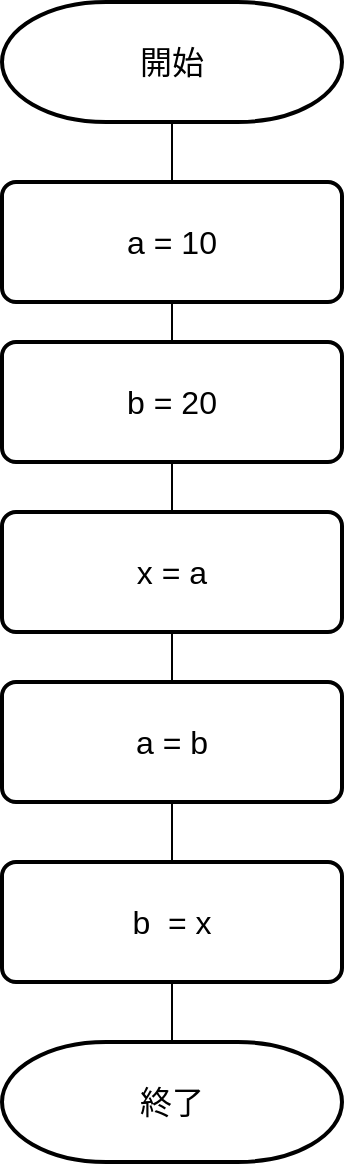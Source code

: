 <mxfile version="11.0.7" type="google"><diagram id="J0GBB7F0seybzSHkzvsc" name="Page-1"><mxGraphModel dx="1299" dy="747" grid="1" gridSize="10" guides="1" tooltips="1" connect="1" arrows="1" fold="1" page="1" pageScale="1" pageWidth="827" pageHeight="1169" math="0" shadow="0"><root><mxCell id="0"/><mxCell id="1" parent="0"/><mxCell id="NEUgytsn4VsizvKrWORE-8" value="" style="endArrow=none;html=1;entryX=0.5;entryY=1;entryDx=0;entryDy=0;entryPerimeter=0;" edge="1" parent="1" source="NEUgytsn4VsizvKrWORE-7" target="NEUgytsn4VsizvKrWORE-6"><mxGeometry width="50" height="50" relative="1" as="geometry"><mxPoint x="280" y="570" as="sourcePoint"/><mxPoint x="330" y="520" as="targetPoint"/></mxGeometry></mxCell><mxCell id="NEUgytsn4VsizvKrWORE-2" value="a = 10" style="rounded=1;whiteSpace=wrap;html=1;absoluteArcSize=1;arcSize=14;strokeWidth=2;fontSize=16;" vertex="1" parent="1"><mxGeometry x="280" y="180" width="170" height="60" as="geometry"/></mxCell><mxCell id="NEUgytsn4VsizvKrWORE-3" value="b = 20" style="rounded=1;whiteSpace=wrap;html=1;absoluteArcSize=1;arcSize=14;strokeWidth=2;fontSize=16;" vertex="1" parent="1"><mxGeometry x="280" y="260" width="170" height="60" as="geometry"/></mxCell><mxCell id="NEUgytsn4VsizvKrWORE-4" value="a = b" style="rounded=1;whiteSpace=wrap;html=1;absoluteArcSize=1;arcSize=14;strokeWidth=2;fontSize=16;" vertex="1" parent="1"><mxGeometry x="280" y="430" width="170" height="60" as="geometry"/></mxCell><mxCell id="NEUgytsn4VsizvKrWORE-6" value="&lt;font style=&quot;font-size: 16px&quot;&gt;開始&lt;/font&gt;" style="strokeWidth=2;html=1;shape=mxgraph.flowchart.terminator;whiteSpace=wrap;fontSize=15;" vertex="1" parent="1"><mxGeometry x="280" y="90" width="170" height="60" as="geometry"/></mxCell><mxCell id="NEUgytsn4VsizvKrWORE-7" value="終了" style="strokeWidth=2;html=1;shape=mxgraph.flowchart.terminator;whiteSpace=wrap;fontSize=16;" vertex="1" parent="1"><mxGeometry x="280" y="610" width="170" height="60" as="geometry"/></mxCell><mxCell id="NEUgytsn4VsizvKrWORE-9" value="b&amp;nbsp; = x" style="rounded=1;whiteSpace=wrap;html=1;absoluteArcSize=1;arcSize=14;strokeWidth=2;fontSize=16;" vertex="1" parent="1"><mxGeometry x="280" y="520" width="170" height="60" as="geometry"/></mxCell><mxCell id="NEUgytsn4VsizvKrWORE-10" value="x = a" style="rounded=1;whiteSpace=wrap;html=1;absoluteArcSize=1;arcSize=14;strokeWidth=2;fontSize=16;" vertex="1" parent="1"><mxGeometry x="280" y="345" width="170" height="60" as="geometry"/></mxCell></root></mxGraphModel></diagram></mxfile>